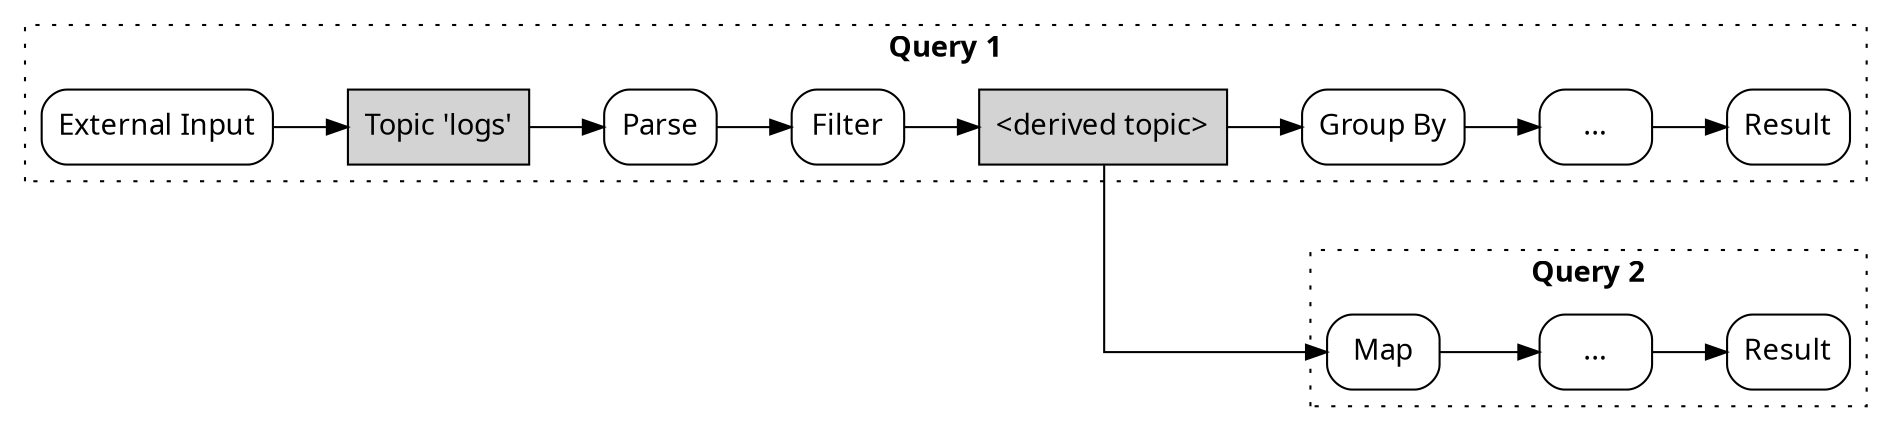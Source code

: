 digraph G {
    rankdir="LR";
    graph [fontname = "source sans pro bold"];
    node [fontname = "source sans pro light"];
    edge [fontname = "source sans pro light"];

    graph [splines=ortho, nodesep=1]

    subgraph cluster_1 {
        label="Query 1";
        graph[style=dotted];

        rankdir="LR";
        node [style=rounded, shape=box]
        "External Input" -> root1
        root1 -> parse1
        parse1 -> filter1
        filter1 -> derived1
        derived1 -> "Group By"
        "Group By" -> some1
        some1 -> res1
        
        root1 [label="Topic 'logs'", style=filled]
        derived1 [label="<derived topic>", style=filled]
        parse1 [label="Parse"]
        filter1 [label="Filter"]
        some1 [label="..."]
        res1 [label="Result"]
    }

    subgraph cluster_2 {
        label="Query 2";
        graph[style=dotted];

        rankdir="LR";
        node [style=rounded, shape=box]
        derived1 -> "Map"
        "Map" -> some2
        some2 -> res2

        some2 [label="..."]
        res2 [label="Result"]
    }
}
